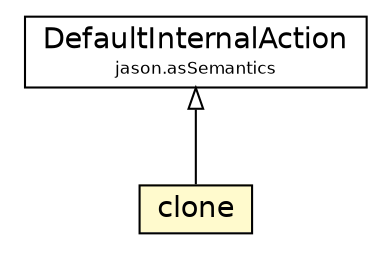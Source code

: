 #!/usr/local/bin/dot
#
# Class diagram 
# Generated by UMLGraph version 5.1 (http://www.umlgraph.org/)
#

digraph G {
	edge [fontname="Helvetica",fontsize=10,labelfontname="Helvetica",labelfontsize=10];
	node [fontname="Helvetica",fontsize=10,shape=plaintext];
	nodesep=0.25;
	ranksep=0.5;
	// jason.asSemantics.DefaultInternalAction
	c65381 [label=<<table title="jason.asSemantics.DefaultInternalAction" border="0" cellborder="1" cellspacing="0" cellpadding="2" port="p" href="../asSemantics/DefaultInternalAction.html">
		<tr><td><table border="0" cellspacing="0" cellpadding="1">
<tr><td align="center" balign="center"> DefaultInternalAction </td></tr>
<tr><td align="center" balign="center"><font point-size="8.0"> jason.asSemantics </font></td></tr>
		</table></td></tr>
		</table>>, fontname="Helvetica", fontcolor="black", fontsize=14.0];
	// jason.stdlib.clone
	c65597 [label=<<table title="jason.stdlib.clone" border="0" cellborder="1" cellspacing="0" cellpadding="2" port="p" bgcolor="lemonChiffon" href="./clone.html">
		<tr><td><table border="0" cellspacing="0" cellpadding="1">
<tr><td align="center" balign="center"> clone </td></tr>
		</table></td></tr>
		</table>>, fontname="Helvetica", fontcolor="black", fontsize=14.0];
	//jason.stdlib.clone extends jason.asSemantics.DefaultInternalAction
	c65381:p -> c65597:p [dir=back,arrowtail=empty];
}

